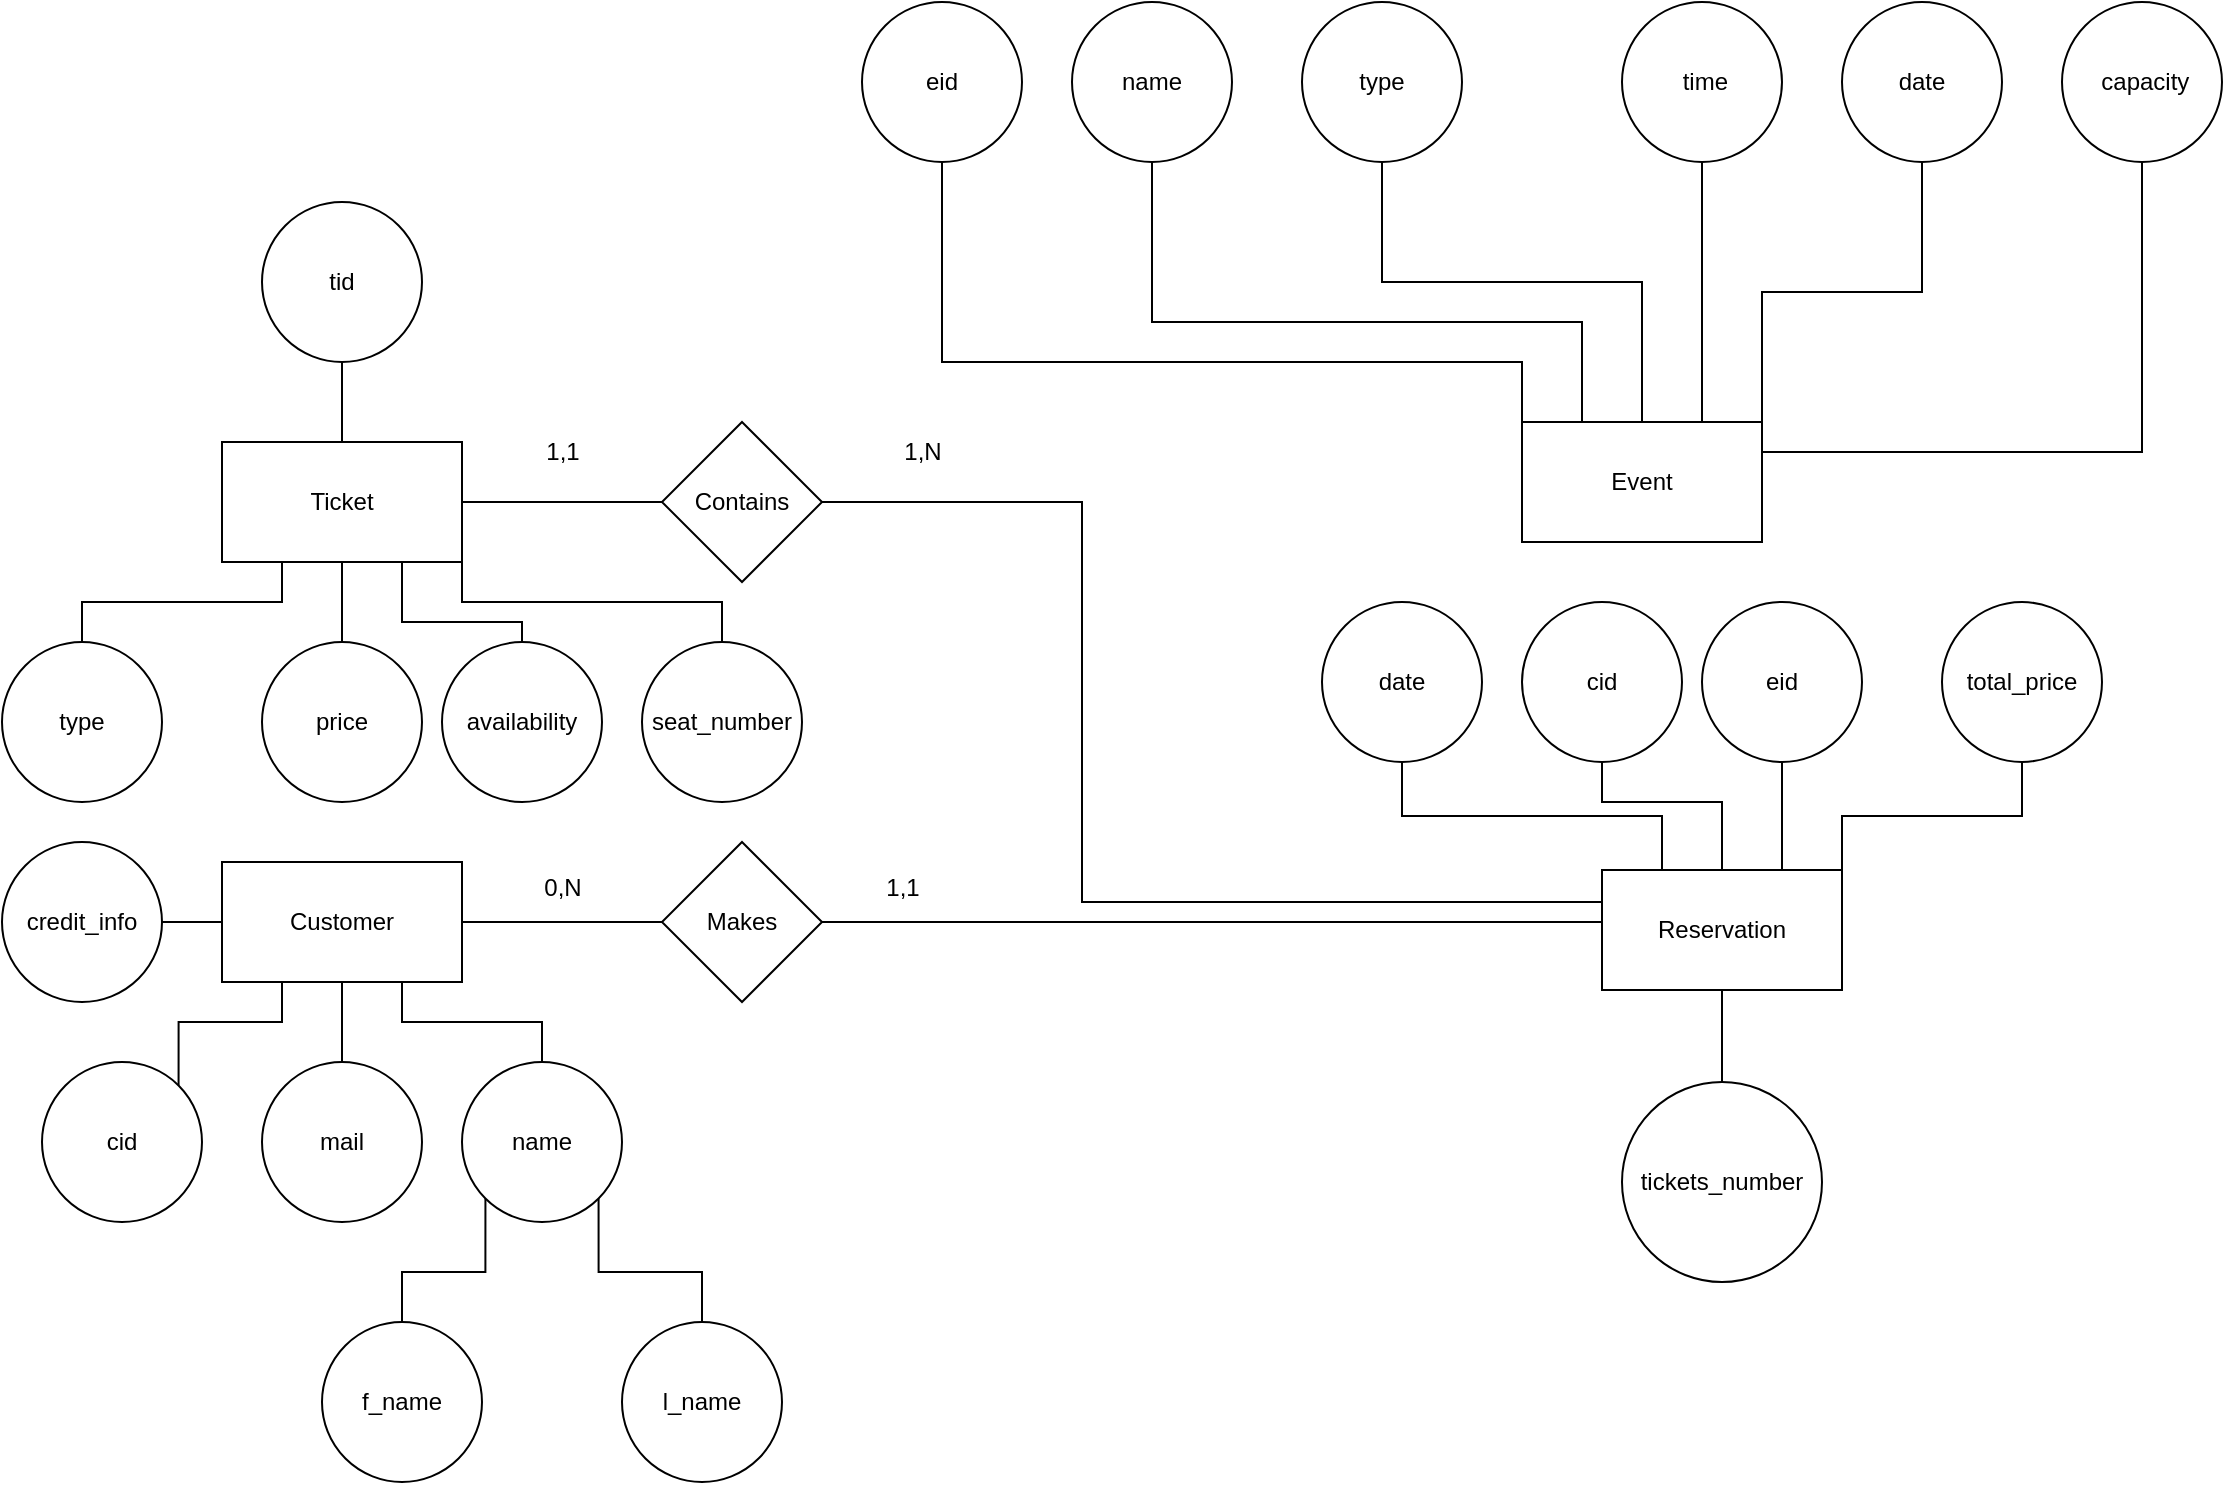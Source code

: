 <mxfile version="24.8.3">
  <diagram name="Page-1" id="lSfYvXwJJSKiwprr-NW_">
    <mxGraphModel dx="1050" dy="1343" grid="1" gridSize="10" guides="1" tooltips="1" connect="1" arrows="1" fold="1" page="1" pageScale="1" pageWidth="1169" pageHeight="827" math="0" shadow="0">
      <root>
        <mxCell id="0" />
        <mxCell id="1" parent="0" />
        <mxCell id="uk5T1yYV-4vCUlkxO84s-7" style="edgeStyle=orthogonalEdgeStyle;rounded=0;orthogonalLoop=1;jettySize=auto;html=1;exitX=0;exitY=0.5;exitDx=0;exitDy=0;entryX=1;entryY=0.5;entryDx=0;entryDy=0;endArrow=none;endFill=0;" edge="1" parent="1" source="uk5T1yYV-4vCUlkxO84s-1" target="uk5T1yYV-4vCUlkxO84s-5">
          <mxGeometry relative="1" as="geometry">
            <Array as="points">
              <mxPoint x="810" y="370" />
              <mxPoint x="550" y="370" />
              <mxPoint x="550" y="170" />
            </Array>
          </mxGeometry>
        </mxCell>
        <mxCell id="uk5T1yYV-4vCUlkxO84s-41" style="edgeStyle=orthogonalEdgeStyle;rounded=0;orthogonalLoop=1;jettySize=auto;html=1;exitX=0.5;exitY=1;exitDx=0;exitDy=0;entryX=0.5;entryY=0;entryDx=0;entryDy=0;endArrow=none;endFill=0;" edge="1" parent="1" source="uk5T1yYV-4vCUlkxO84s-1" target="uk5T1yYV-4vCUlkxO84s-40">
          <mxGeometry relative="1" as="geometry" />
        </mxCell>
        <mxCell id="uk5T1yYV-4vCUlkxO84s-1" value="Reservation" style="rounded=0;whiteSpace=wrap;html=1;" vertex="1" parent="1">
          <mxGeometry x="810" y="354" width="120" height="60" as="geometry" />
        </mxCell>
        <mxCell id="uk5T1yYV-4vCUlkxO84s-9" value="" style="edgeStyle=orthogonalEdgeStyle;rounded=0;orthogonalLoop=1;jettySize=auto;html=1;endArrow=none;endFill=0;" edge="1" parent="1" source="uk5T1yYV-4vCUlkxO84s-2" target="uk5T1yYV-4vCUlkxO84s-8">
          <mxGeometry relative="1" as="geometry" />
        </mxCell>
        <mxCell id="uk5T1yYV-4vCUlkxO84s-65" style="edgeStyle=orthogonalEdgeStyle;rounded=0;orthogonalLoop=1;jettySize=auto;html=1;exitX=0;exitY=0.5;exitDx=0;exitDy=0;entryX=1;entryY=0.5;entryDx=0;entryDy=0;endArrow=none;endFill=0;" edge="1" parent="1" source="uk5T1yYV-4vCUlkxO84s-2" target="uk5T1yYV-4vCUlkxO84s-61">
          <mxGeometry relative="1" as="geometry" />
        </mxCell>
        <mxCell id="uk5T1yYV-4vCUlkxO84s-66" style="edgeStyle=orthogonalEdgeStyle;rounded=0;orthogonalLoop=1;jettySize=auto;html=1;exitX=0.25;exitY=1;exitDx=0;exitDy=0;entryX=1;entryY=0;entryDx=0;entryDy=0;endArrow=none;endFill=0;" edge="1" parent="1" source="uk5T1yYV-4vCUlkxO84s-2" target="uk5T1yYV-4vCUlkxO84s-60">
          <mxGeometry relative="1" as="geometry" />
        </mxCell>
        <mxCell id="uk5T1yYV-4vCUlkxO84s-67" style="edgeStyle=orthogonalEdgeStyle;rounded=0;orthogonalLoop=1;jettySize=auto;html=1;exitX=0.5;exitY=1;exitDx=0;exitDy=0;entryX=0.5;entryY=0;entryDx=0;entryDy=0;endArrow=none;endFill=0;" edge="1" parent="1" source="uk5T1yYV-4vCUlkxO84s-2" target="uk5T1yYV-4vCUlkxO84s-59">
          <mxGeometry relative="1" as="geometry" />
        </mxCell>
        <mxCell id="uk5T1yYV-4vCUlkxO84s-68" style="edgeStyle=orthogonalEdgeStyle;rounded=0;orthogonalLoop=1;jettySize=auto;html=1;exitX=0.75;exitY=1;exitDx=0;exitDy=0;entryX=0.5;entryY=0;entryDx=0;entryDy=0;endArrow=none;endFill=0;" edge="1" parent="1" source="uk5T1yYV-4vCUlkxO84s-2" target="uk5T1yYV-4vCUlkxO84s-64">
          <mxGeometry relative="1" as="geometry" />
        </mxCell>
        <mxCell id="uk5T1yYV-4vCUlkxO84s-2" value="Customer" style="rounded=0;whiteSpace=wrap;html=1;" vertex="1" parent="1">
          <mxGeometry x="120" y="350" width="120" height="60" as="geometry" />
        </mxCell>
        <mxCell id="uk5T1yYV-4vCUlkxO84s-3" value="Event" style="rounded=0;whiteSpace=wrap;html=1;" vertex="1" parent="1">
          <mxGeometry x="770" y="130" width="120" height="60" as="geometry" />
        </mxCell>
        <mxCell id="uk5T1yYV-4vCUlkxO84s-6" value="" style="edgeStyle=orthogonalEdgeStyle;rounded=0;orthogonalLoop=1;jettySize=auto;html=1;endArrow=none;endFill=0;" edge="1" parent="1" source="uk5T1yYV-4vCUlkxO84s-4" target="uk5T1yYV-4vCUlkxO84s-5">
          <mxGeometry relative="1" as="geometry" />
        </mxCell>
        <mxCell id="uk5T1yYV-4vCUlkxO84s-47" value="" style="edgeStyle=orthogonalEdgeStyle;rounded=0;orthogonalLoop=1;jettySize=auto;html=1;endArrow=none;endFill=0;" edge="1" parent="1" source="uk5T1yYV-4vCUlkxO84s-4" target="uk5T1yYV-4vCUlkxO84s-46">
          <mxGeometry relative="1" as="geometry" />
        </mxCell>
        <mxCell id="uk5T1yYV-4vCUlkxO84s-54" style="edgeStyle=orthogonalEdgeStyle;rounded=0;orthogonalLoop=1;jettySize=auto;html=1;exitX=0.25;exitY=1;exitDx=0;exitDy=0;entryX=0.5;entryY=0;entryDx=0;entryDy=0;endArrow=none;endFill=0;" edge="1" parent="1" source="uk5T1yYV-4vCUlkxO84s-4" target="uk5T1yYV-4vCUlkxO84s-53">
          <mxGeometry relative="1" as="geometry">
            <Array as="points">
              <mxPoint x="150" y="220" />
              <mxPoint x="50" y="220" />
            </Array>
          </mxGeometry>
        </mxCell>
        <mxCell id="uk5T1yYV-4vCUlkxO84s-55" style="edgeStyle=orthogonalEdgeStyle;rounded=0;orthogonalLoop=1;jettySize=auto;html=1;exitX=0.5;exitY=1;exitDx=0;exitDy=0;endArrow=none;endFill=0;" edge="1" parent="1" source="uk5T1yYV-4vCUlkxO84s-4" target="uk5T1yYV-4vCUlkxO84s-52">
          <mxGeometry relative="1" as="geometry" />
        </mxCell>
        <mxCell id="uk5T1yYV-4vCUlkxO84s-56" style="edgeStyle=orthogonalEdgeStyle;rounded=0;orthogonalLoop=1;jettySize=auto;html=1;exitX=0.75;exitY=1;exitDx=0;exitDy=0;entryX=0.5;entryY=0;entryDx=0;entryDy=0;endArrow=none;endFill=0;" edge="1" parent="1" source="uk5T1yYV-4vCUlkxO84s-4" target="uk5T1yYV-4vCUlkxO84s-51">
          <mxGeometry relative="1" as="geometry">
            <Array as="points">
              <mxPoint x="210" y="230" />
              <mxPoint x="270" y="230" />
            </Array>
          </mxGeometry>
        </mxCell>
        <mxCell id="uk5T1yYV-4vCUlkxO84s-73" style="edgeStyle=orthogonalEdgeStyle;rounded=0;orthogonalLoop=1;jettySize=auto;html=1;exitX=1;exitY=0.75;exitDx=0;exitDy=0;endArrow=none;endFill=0;" edge="1" parent="1" source="uk5T1yYV-4vCUlkxO84s-4" target="uk5T1yYV-4vCUlkxO84s-50">
          <mxGeometry relative="1" as="geometry">
            <Array as="points">
              <mxPoint x="240" y="220" />
              <mxPoint x="370" y="220" />
            </Array>
          </mxGeometry>
        </mxCell>
        <mxCell id="uk5T1yYV-4vCUlkxO84s-4" value="Ticket" style="rounded=0;whiteSpace=wrap;html=1;" vertex="1" parent="1">
          <mxGeometry x="120" y="140" width="120" height="60" as="geometry" />
        </mxCell>
        <mxCell id="uk5T1yYV-4vCUlkxO84s-5" value="Contains" style="rhombus;whiteSpace=wrap;html=1;rounded=0;" vertex="1" parent="1">
          <mxGeometry x="340" y="130" width="80" height="80" as="geometry" />
        </mxCell>
        <mxCell id="uk5T1yYV-4vCUlkxO84s-11" style="edgeStyle=orthogonalEdgeStyle;rounded=0;orthogonalLoop=1;jettySize=auto;html=1;exitX=1;exitY=0.5;exitDx=0;exitDy=0;entryX=0;entryY=0.5;entryDx=0;entryDy=0;endArrow=none;endFill=0;" edge="1" parent="1" source="uk5T1yYV-4vCUlkxO84s-8" target="uk5T1yYV-4vCUlkxO84s-1">
          <mxGeometry relative="1" as="geometry">
            <Array as="points">
              <mxPoint x="810" y="380" />
            </Array>
          </mxGeometry>
        </mxCell>
        <mxCell id="uk5T1yYV-4vCUlkxO84s-8" value="Makes" style="rhombus;whiteSpace=wrap;html=1;rounded=0;" vertex="1" parent="1">
          <mxGeometry x="340" y="340" width="80" height="80" as="geometry" />
        </mxCell>
        <mxCell id="uk5T1yYV-4vCUlkxO84s-14" value="1,1" style="text;html=1;align=center;verticalAlign=middle;resizable=0;points=[];autosize=1;strokeColor=none;fillColor=none;" vertex="1" parent="1">
          <mxGeometry x="270" y="130" width="40" height="30" as="geometry" />
        </mxCell>
        <mxCell id="uk5T1yYV-4vCUlkxO84s-15" value="1,N" style="text;html=1;align=center;verticalAlign=middle;resizable=0;points=[];autosize=1;strokeColor=none;fillColor=none;" vertex="1" parent="1">
          <mxGeometry x="450" y="130" width="40" height="30" as="geometry" />
        </mxCell>
        <mxCell id="uk5T1yYV-4vCUlkxO84s-16" value="0,N" style="text;html=1;align=center;verticalAlign=middle;resizable=0;points=[];autosize=1;strokeColor=none;fillColor=none;" vertex="1" parent="1">
          <mxGeometry x="270" y="348" width="40" height="30" as="geometry" />
        </mxCell>
        <mxCell id="uk5T1yYV-4vCUlkxO84s-17" value="1,1" style="text;html=1;align=center;verticalAlign=middle;resizable=0;points=[];autosize=1;strokeColor=none;fillColor=none;" vertex="1" parent="1">
          <mxGeometry x="440" y="348" width="40" height="30" as="geometry" />
        </mxCell>
        <mxCell id="uk5T1yYV-4vCUlkxO84s-27" style="edgeStyle=orthogonalEdgeStyle;rounded=0;orthogonalLoop=1;jettySize=auto;html=1;exitX=0.5;exitY=1;exitDx=0;exitDy=0;entryX=0;entryY=0;entryDx=0;entryDy=0;endArrow=none;endFill=0;" edge="1" parent="1" source="uk5T1yYV-4vCUlkxO84s-18" target="uk5T1yYV-4vCUlkxO84s-3">
          <mxGeometry relative="1" as="geometry">
            <Array as="points">
              <mxPoint x="480" y="100" />
              <mxPoint x="770" y="100" />
            </Array>
          </mxGeometry>
        </mxCell>
        <mxCell id="uk5T1yYV-4vCUlkxO84s-18" value="eid" style="ellipse;whiteSpace=wrap;html=1;rounded=0;" vertex="1" parent="1">
          <mxGeometry x="440" y="-80" width="80" height="80" as="geometry" />
        </mxCell>
        <mxCell id="uk5T1yYV-4vCUlkxO84s-28" style="edgeStyle=orthogonalEdgeStyle;rounded=0;orthogonalLoop=1;jettySize=auto;html=1;exitX=0.5;exitY=1;exitDx=0;exitDy=0;entryX=0.25;entryY=0;entryDx=0;entryDy=0;endArrow=none;endFill=0;" edge="1" parent="1" source="uk5T1yYV-4vCUlkxO84s-21" target="uk5T1yYV-4vCUlkxO84s-3">
          <mxGeometry relative="1" as="geometry">
            <Array as="points">
              <mxPoint x="585" y="80" />
              <mxPoint x="800" y="80" />
            </Array>
          </mxGeometry>
        </mxCell>
        <mxCell id="uk5T1yYV-4vCUlkxO84s-21" value="name" style="ellipse;whiteSpace=wrap;html=1;rounded=0;" vertex="1" parent="1">
          <mxGeometry x="545" y="-80" width="80" height="80" as="geometry" />
        </mxCell>
        <mxCell id="uk5T1yYV-4vCUlkxO84s-32" style="edgeStyle=orthogonalEdgeStyle;rounded=0;orthogonalLoop=1;jettySize=auto;html=1;exitX=0.5;exitY=1;exitDx=0;exitDy=0;entryX=1;entryY=0.25;entryDx=0;entryDy=0;endArrow=none;endFill=0;" edge="1" parent="1" source="uk5T1yYV-4vCUlkxO84s-23" target="uk5T1yYV-4vCUlkxO84s-3">
          <mxGeometry relative="1" as="geometry" />
        </mxCell>
        <mxCell id="uk5T1yYV-4vCUlkxO84s-23" value="&amp;nbsp;capacity" style="ellipse;whiteSpace=wrap;html=1;aspect=fixed;" vertex="1" parent="1">
          <mxGeometry x="1040" y="-80" width="80" height="80" as="geometry" />
        </mxCell>
        <mxCell id="uk5T1yYV-4vCUlkxO84s-31" style="edgeStyle=orthogonalEdgeStyle;rounded=0;orthogonalLoop=1;jettySize=auto;html=1;exitX=0.5;exitY=1;exitDx=0;exitDy=0;entryX=1;entryY=0;entryDx=0;entryDy=0;endArrow=none;endFill=0;" edge="1" parent="1" source="uk5T1yYV-4vCUlkxO84s-24" target="uk5T1yYV-4vCUlkxO84s-3">
          <mxGeometry relative="1" as="geometry" />
        </mxCell>
        <mxCell id="uk5T1yYV-4vCUlkxO84s-24" value="date" style="ellipse;whiteSpace=wrap;html=1;aspect=fixed;" vertex="1" parent="1">
          <mxGeometry x="930" y="-80" width="80" height="80" as="geometry" />
        </mxCell>
        <mxCell id="uk5T1yYV-4vCUlkxO84s-29" style="edgeStyle=orthogonalEdgeStyle;rounded=0;orthogonalLoop=1;jettySize=auto;html=1;exitX=0.5;exitY=1;exitDx=0;exitDy=0;entryX=0.5;entryY=0;entryDx=0;entryDy=0;endArrow=none;endFill=0;" edge="1" parent="1" source="uk5T1yYV-4vCUlkxO84s-25" target="uk5T1yYV-4vCUlkxO84s-3">
          <mxGeometry relative="1" as="geometry">
            <Array as="points">
              <mxPoint x="700" y="60" />
              <mxPoint x="830" y="60" />
            </Array>
          </mxGeometry>
        </mxCell>
        <mxCell id="uk5T1yYV-4vCUlkxO84s-25" value="type" style="ellipse;whiteSpace=wrap;html=1;aspect=fixed;" vertex="1" parent="1">
          <mxGeometry x="660" y="-80" width="80" height="80" as="geometry" />
        </mxCell>
        <mxCell id="uk5T1yYV-4vCUlkxO84s-30" style="edgeStyle=orthogonalEdgeStyle;rounded=0;orthogonalLoop=1;jettySize=auto;html=1;exitX=0.5;exitY=1;exitDx=0;exitDy=0;entryX=0.75;entryY=0;entryDx=0;entryDy=0;endArrow=none;endFill=0;" edge="1" parent="1" source="uk5T1yYV-4vCUlkxO84s-26" target="uk5T1yYV-4vCUlkxO84s-3">
          <mxGeometry relative="1" as="geometry">
            <Array as="points">
              <mxPoint x="860" />
            </Array>
          </mxGeometry>
        </mxCell>
        <mxCell id="uk5T1yYV-4vCUlkxO84s-26" value="&amp;nbsp;time" style="ellipse;whiteSpace=wrap;html=1;aspect=fixed;" vertex="1" parent="1">
          <mxGeometry x="820" y="-80" width="80" height="80" as="geometry" />
        </mxCell>
        <mxCell id="uk5T1yYV-4vCUlkxO84s-42" style="edgeStyle=orthogonalEdgeStyle;rounded=0;orthogonalLoop=1;jettySize=auto;html=1;exitX=0.5;exitY=1;exitDx=0;exitDy=0;entryX=0.25;entryY=0;entryDx=0;entryDy=0;endArrow=none;endFill=0;" edge="1" parent="1" source="uk5T1yYV-4vCUlkxO84s-33" target="uk5T1yYV-4vCUlkxO84s-1">
          <mxGeometry relative="1" as="geometry" />
        </mxCell>
        <mxCell id="uk5T1yYV-4vCUlkxO84s-33" value="date" style="ellipse;whiteSpace=wrap;html=1;rounded=0;" vertex="1" parent="1">
          <mxGeometry x="670" y="220" width="80" height="80" as="geometry" />
        </mxCell>
        <mxCell id="uk5T1yYV-4vCUlkxO84s-44" style="edgeStyle=orthogonalEdgeStyle;rounded=0;orthogonalLoop=1;jettySize=auto;html=1;exitX=0.5;exitY=1;exitDx=0;exitDy=0;entryX=0.75;entryY=0;entryDx=0;entryDy=0;endArrow=none;endFill=0;" edge="1" parent="1" source="uk5T1yYV-4vCUlkxO84s-35" target="uk5T1yYV-4vCUlkxO84s-1">
          <mxGeometry relative="1" as="geometry" />
        </mxCell>
        <mxCell id="uk5T1yYV-4vCUlkxO84s-35" value="eid" style="ellipse;whiteSpace=wrap;html=1;rounded=0;" vertex="1" parent="1">
          <mxGeometry x="860" y="220" width="80" height="80" as="geometry" />
        </mxCell>
        <mxCell id="uk5T1yYV-4vCUlkxO84s-43" style="edgeStyle=orthogonalEdgeStyle;rounded=0;orthogonalLoop=1;jettySize=auto;html=1;exitX=0.5;exitY=1;exitDx=0;exitDy=0;entryX=0.5;entryY=0;entryDx=0;entryDy=0;endArrow=none;endFill=0;" edge="1" parent="1" source="uk5T1yYV-4vCUlkxO84s-37" target="uk5T1yYV-4vCUlkxO84s-1">
          <mxGeometry relative="1" as="geometry">
            <Array as="points">
              <mxPoint x="810" y="320" />
              <mxPoint x="870" y="320" />
            </Array>
          </mxGeometry>
        </mxCell>
        <mxCell id="uk5T1yYV-4vCUlkxO84s-37" value="cid" style="ellipse;whiteSpace=wrap;html=1;rounded=0;" vertex="1" parent="1">
          <mxGeometry x="770" y="220" width="80" height="80" as="geometry" />
        </mxCell>
        <mxCell id="uk5T1yYV-4vCUlkxO84s-45" style="edgeStyle=orthogonalEdgeStyle;rounded=0;orthogonalLoop=1;jettySize=auto;html=1;exitX=0.5;exitY=1;exitDx=0;exitDy=0;entryX=1;entryY=0;entryDx=0;entryDy=0;endArrow=none;endFill=0;" edge="1" parent="1" source="uk5T1yYV-4vCUlkxO84s-39" target="uk5T1yYV-4vCUlkxO84s-1">
          <mxGeometry relative="1" as="geometry" />
        </mxCell>
        <mxCell id="uk5T1yYV-4vCUlkxO84s-39" value="total_price" style="ellipse;whiteSpace=wrap;html=1;aspect=fixed;" vertex="1" parent="1">
          <mxGeometry x="980" y="220" width="80" height="80" as="geometry" />
        </mxCell>
        <mxCell id="uk5T1yYV-4vCUlkxO84s-40" value="tickets_number" style="ellipse;whiteSpace=wrap;html=1;aspect=fixed;" vertex="1" parent="1">
          <mxGeometry x="820" y="460" width="100" height="100" as="geometry" />
        </mxCell>
        <mxCell id="uk5T1yYV-4vCUlkxO84s-46" value="tid" style="ellipse;whiteSpace=wrap;html=1;rounded=0;" vertex="1" parent="1">
          <mxGeometry x="140" y="20" width="80" height="80" as="geometry" />
        </mxCell>
        <mxCell id="uk5T1yYV-4vCUlkxO84s-50" value="seat_number" style="ellipse;whiteSpace=wrap;html=1;aspect=fixed;" vertex="1" parent="1">
          <mxGeometry x="330" y="240" width="80" height="80" as="geometry" />
        </mxCell>
        <mxCell id="uk5T1yYV-4vCUlkxO84s-51" value="availability" style="ellipse;whiteSpace=wrap;html=1;aspect=fixed;" vertex="1" parent="1">
          <mxGeometry x="230" y="240" width="80" height="80" as="geometry" />
        </mxCell>
        <mxCell id="uk5T1yYV-4vCUlkxO84s-52" value="price" style="ellipse;whiteSpace=wrap;html=1;aspect=fixed;" vertex="1" parent="1">
          <mxGeometry x="140" y="240" width="80" height="80" as="geometry" />
        </mxCell>
        <mxCell id="uk5T1yYV-4vCUlkxO84s-53" value="type" style="ellipse;whiteSpace=wrap;html=1;aspect=fixed;" vertex="1" parent="1">
          <mxGeometry x="10" y="240" width="80" height="80" as="geometry" />
        </mxCell>
        <mxCell id="uk5T1yYV-4vCUlkxO84s-59" value="mail" style="ellipse;whiteSpace=wrap;html=1;aspect=fixed;" vertex="1" parent="1">
          <mxGeometry x="140" y="450" width="80" height="80" as="geometry" />
        </mxCell>
        <mxCell id="uk5T1yYV-4vCUlkxO84s-60" value="cid" style="ellipse;whiteSpace=wrap;html=1;aspect=fixed;" vertex="1" parent="1">
          <mxGeometry x="30" y="450" width="80" height="80" as="geometry" />
        </mxCell>
        <mxCell id="uk5T1yYV-4vCUlkxO84s-61" value="credit_info" style="ellipse;whiteSpace=wrap;html=1;aspect=fixed;" vertex="1" parent="1">
          <mxGeometry x="10" y="340" width="80" height="80" as="geometry" />
        </mxCell>
        <mxCell id="uk5T1yYV-4vCUlkxO84s-62" value="l_name" style="ellipse;whiteSpace=wrap;html=1;aspect=fixed;" vertex="1" parent="1">
          <mxGeometry x="320" y="580" width="80" height="80" as="geometry" />
        </mxCell>
        <mxCell id="uk5T1yYV-4vCUlkxO84s-63" value="f_name" style="ellipse;whiteSpace=wrap;html=1;aspect=fixed;" vertex="1" parent="1">
          <mxGeometry x="170" y="580" width="80" height="80" as="geometry" />
        </mxCell>
        <mxCell id="uk5T1yYV-4vCUlkxO84s-70" style="edgeStyle=orthogonalEdgeStyle;rounded=0;orthogonalLoop=1;jettySize=auto;html=1;exitX=0;exitY=1;exitDx=0;exitDy=0;entryX=0.5;entryY=0;entryDx=0;entryDy=0;endArrow=none;endFill=0;" edge="1" parent="1" source="uk5T1yYV-4vCUlkxO84s-64" target="uk5T1yYV-4vCUlkxO84s-63">
          <mxGeometry relative="1" as="geometry" />
        </mxCell>
        <mxCell id="uk5T1yYV-4vCUlkxO84s-71" style="edgeStyle=orthogonalEdgeStyle;rounded=0;orthogonalLoop=1;jettySize=auto;html=1;exitX=1;exitY=1;exitDx=0;exitDy=0;entryX=0.5;entryY=0;entryDx=0;entryDy=0;endArrow=none;endFill=0;" edge="1" parent="1" source="uk5T1yYV-4vCUlkxO84s-64" target="uk5T1yYV-4vCUlkxO84s-62">
          <mxGeometry relative="1" as="geometry" />
        </mxCell>
        <mxCell id="uk5T1yYV-4vCUlkxO84s-64" value="name" style="ellipse;whiteSpace=wrap;html=1;aspect=fixed;" vertex="1" parent="1">
          <mxGeometry x="240" y="450" width="80" height="80" as="geometry" />
        </mxCell>
      </root>
    </mxGraphModel>
  </diagram>
</mxfile>
